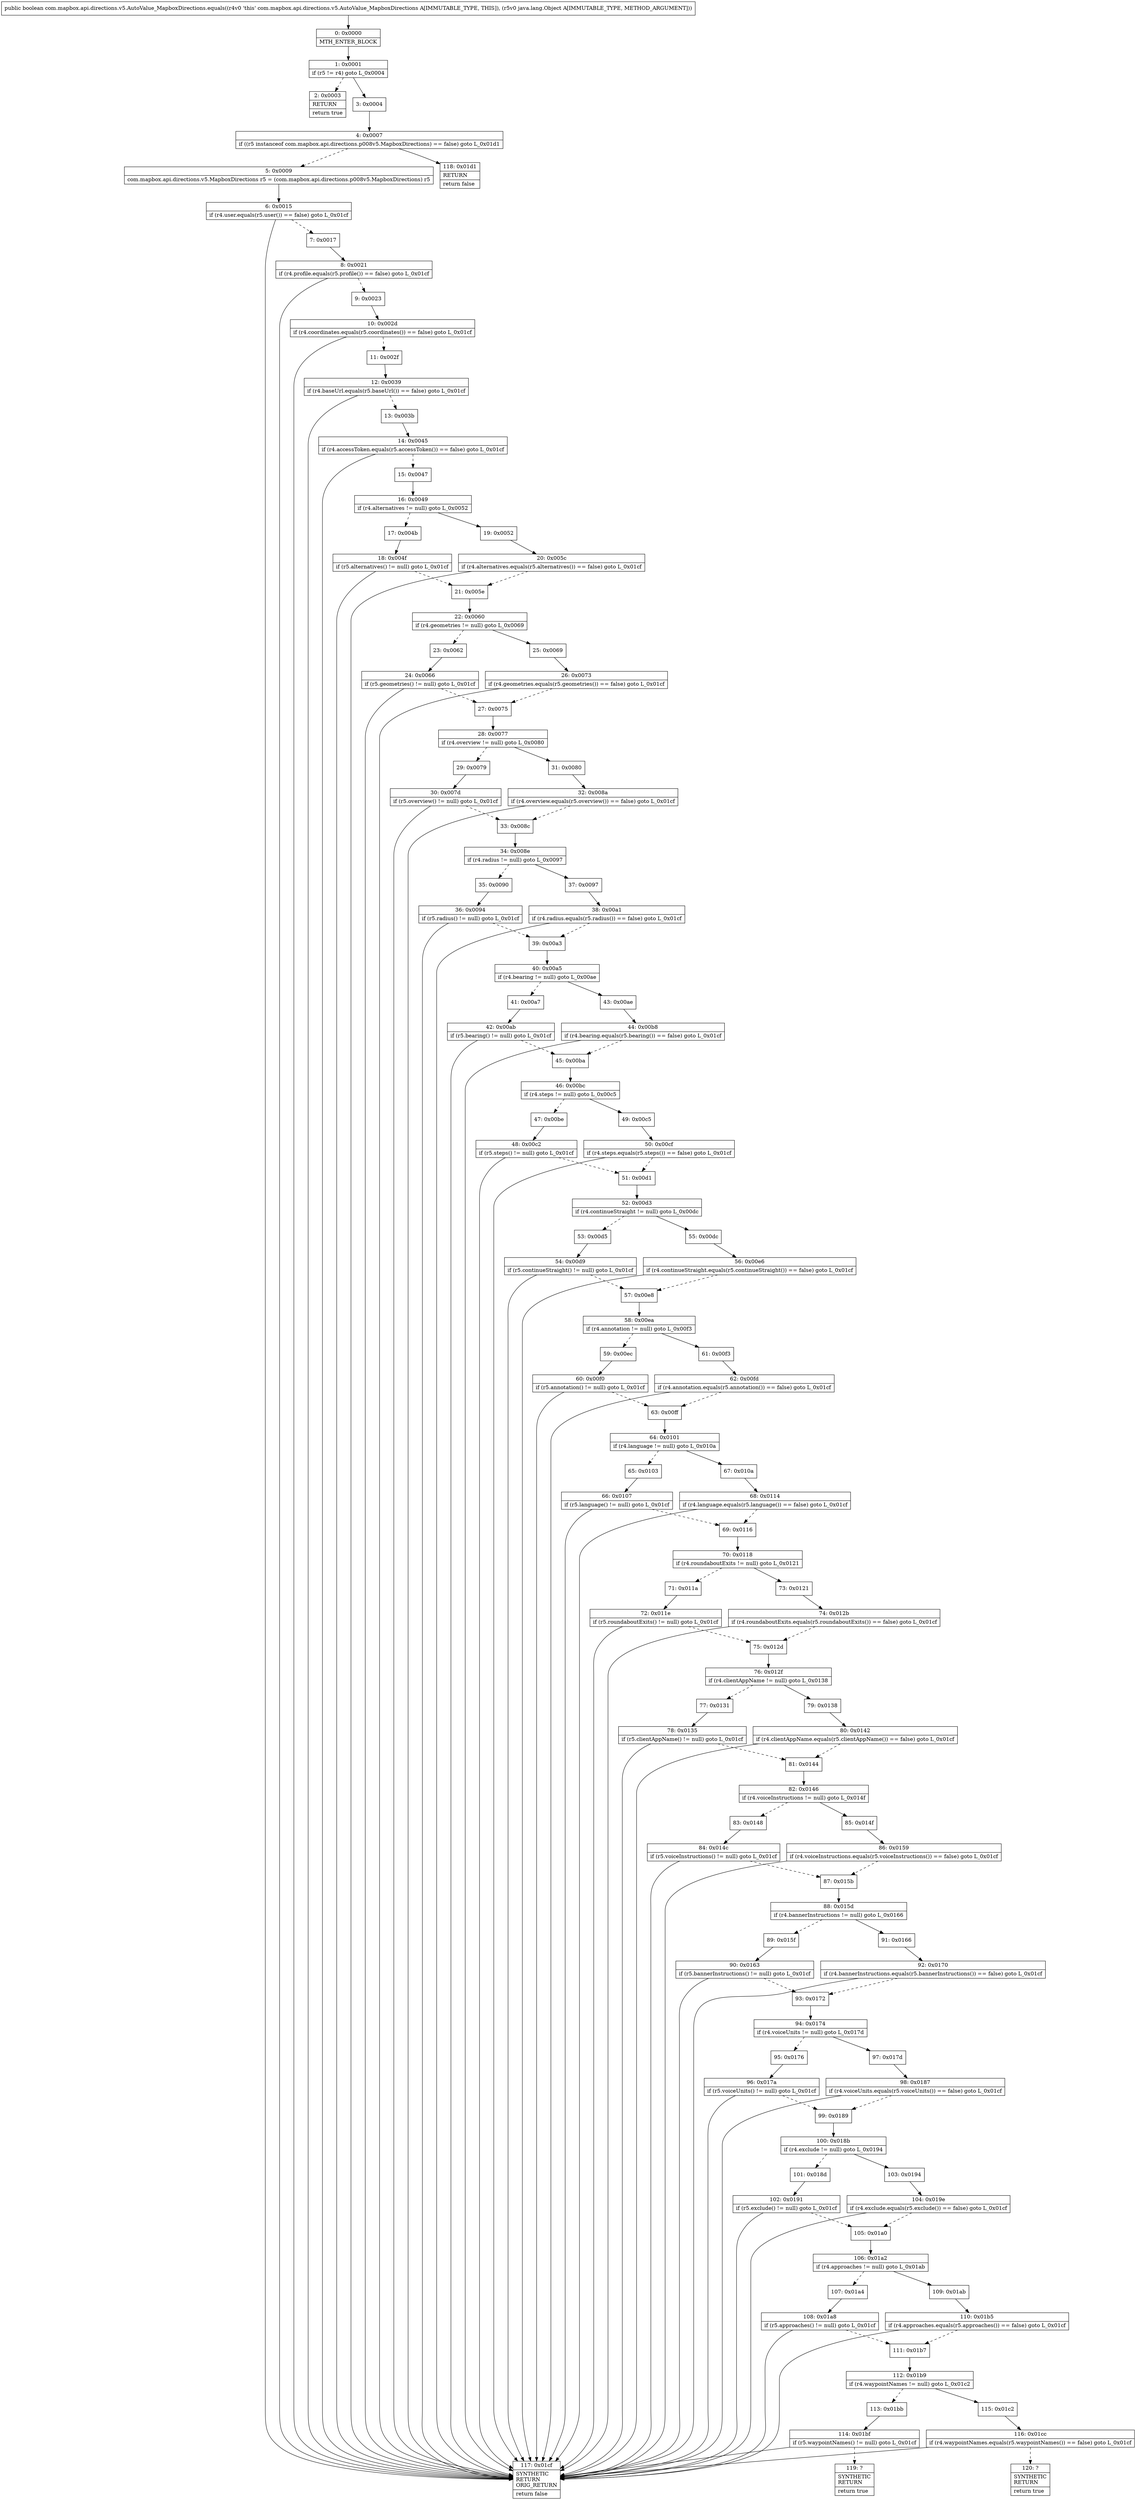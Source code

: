 digraph "CFG forcom.mapbox.api.directions.v5.AutoValue_MapboxDirections.equals(Ljava\/lang\/Object;)Z" {
Node_0 [shape=record,label="{0\:\ 0x0000|MTH_ENTER_BLOCK\l}"];
Node_1 [shape=record,label="{1\:\ 0x0001|if (r5 != r4) goto L_0x0004\l}"];
Node_2 [shape=record,label="{2\:\ 0x0003|RETURN\l|return true\l}"];
Node_3 [shape=record,label="{3\:\ 0x0004}"];
Node_4 [shape=record,label="{4\:\ 0x0007|if ((r5 instanceof com.mapbox.api.directions.p008v5.MapboxDirections) == false) goto L_0x01d1\l}"];
Node_5 [shape=record,label="{5\:\ 0x0009|com.mapbox.api.directions.v5.MapboxDirections r5 = (com.mapbox.api.directions.p008v5.MapboxDirections) r5\l}"];
Node_6 [shape=record,label="{6\:\ 0x0015|if (r4.user.equals(r5.user()) == false) goto L_0x01cf\l}"];
Node_7 [shape=record,label="{7\:\ 0x0017}"];
Node_8 [shape=record,label="{8\:\ 0x0021|if (r4.profile.equals(r5.profile()) == false) goto L_0x01cf\l}"];
Node_9 [shape=record,label="{9\:\ 0x0023}"];
Node_10 [shape=record,label="{10\:\ 0x002d|if (r4.coordinates.equals(r5.coordinates()) == false) goto L_0x01cf\l}"];
Node_11 [shape=record,label="{11\:\ 0x002f}"];
Node_12 [shape=record,label="{12\:\ 0x0039|if (r4.baseUrl.equals(r5.baseUrl()) == false) goto L_0x01cf\l}"];
Node_13 [shape=record,label="{13\:\ 0x003b}"];
Node_14 [shape=record,label="{14\:\ 0x0045|if (r4.accessToken.equals(r5.accessToken()) == false) goto L_0x01cf\l}"];
Node_15 [shape=record,label="{15\:\ 0x0047}"];
Node_16 [shape=record,label="{16\:\ 0x0049|if (r4.alternatives != null) goto L_0x0052\l}"];
Node_17 [shape=record,label="{17\:\ 0x004b}"];
Node_18 [shape=record,label="{18\:\ 0x004f|if (r5.alternatives() != null) goto L_0x01cf\l}"];
Node_19 [shape=record,label="{19\:\ 0x0052}"];
Node_20 [shape=record,label="{20\:\ 0x005c|if (r4.alternatives.equals(r5.alternatives()) == false) goto L_0x01cf\l}"];
Node_21 [shape=record,label="{21\:\ 0x005e}"];
Node_22 [shape=record,label="{22\:\ 0x0060|if (r4.geometries != null) goto L_0x0069\l}"];
Node_23 [shape=record,label="{23\:\ 0x0062}"];
Node_24 [shape=record,label="{24\:\ 0x0066|if (r5.geometries() != null) goto L_0x01cf\l}"];
Node_25 [shape=record,label="{25\:\ 0x0069}"];
Node_26 [shape=record,label="{26\:\ 0x0073|if (r4.geometries.equals(r5.geometries()) == false) goto L_0x01cf\l}"];
Node_27 [shape=record,label="{27\:\ 0x0075}"];
Node_28 [shape=record,label="{28\:\ 0x0077|if (r4.overview != null) goto L_0x0080\l}"];
Node_29 [shape=record,label="{29\:\ 0x0079}"];
Node_30 [shape=record,label="{30\:\ 0x007d|if (r5.overview() != null) goto L_0x01cf\l}"];
Node_31 [shape=record,label="{31\:\ 0x0080}"];
Node_32 [shape=record,label="{32\:\ 0x008a|if (r4.overview.equals(r5.overview()) == false) goto L_0x01cf\l}"];
Node_33 [shape=record,label="{33\:\ 0x008c}"];
Node_34 [shape=record,label="{34\:\ 0x008e|if (r4.radius != null) goto L_0x0097\l}"];
Node_35 [shape=record,label="{35\:\ 0x0090}"];
Node_36 [shape=record,label="{36\:\ 0x0094|if (r5.radius() != null) goto L_0x01cf\l}"];
Node_37 [shape=record,label="{37\:\ 0x0097}"];
Node_38 [shape=record,label="{38\:\ 0x00a1|if (r4.radius.equals(r5.radius()) == false) goto L_0x01cf\l}"];
Node_39 [shape=record,label="{39\:\ 0x00a3}"];
Node_40 [shape=record,label="{40\:\ 0x00a5|if (r4.bearing != null) goto L_0x00ae\l}"];
Node_41 [shape=record,label="{41\:\ 0x00a7}"];
Node_42 [shape=record,label="{42\:\ 0x00ab|if (r5.bearing() != null) goto L_0x01cf\l}"];
Node_43 [shape=record,label="{43\:\ 0x00ae}"];
Node_44 [shape=record,label="{44\:\ 0x00b8|if (r4.bearing.equals(r5.bearing()) == false) goto L_0x01cf\l}"];
Node_45 [shape=record,label="{45\:\ 0x00ba}"];
Node_46 [shape=record,label="{46\:\ 0x00bc|if (r4.steps != null) goto L_0x00c5\l}"];
Node_47 [shape=record,label="{47\:\ 0x00be}"];
Node_48 [shape=record,label="{48\:\ 0x00c2|if (r5.steps() != null) goto L_0x01cf\l}"];
Node_49 [shape=record,label="{49\:\ 0x00c5}"];
Node_50 [shape=record,label="{50\:\ 0x00cf|if (r4.steps.equals(r5.steps()) == false) goto L_0x01cf\l}"];
Node_51 [shape=record,label="{51\:\ 0x00d1}"];
Node_52 [shape=record,label="{52\:\ 0x00d3|if (r4.continueStraight != null) goto L_0x00dc\l}"];
Node_53 [shape=record,label="{53\:\ 0x00d5}"];
Node_54 [shape=record,label="{54\:\ 0x00d9|if (r5.continueStraight() != null) goto L_0x01cf\l}"];
Node_55 [shape=record,label="{55\:\ 0x00dc}"];
Node_56 [shape=record,label="{56\:\ 0x00e6|if (r4.continueStraight.equals(r5.continueStraight()) == false) goto L_0x01cf\l}"];
Node_57 [shape=record,label="{57\:\ 0x00e8}"];
Node_58 [shape=record,label="{58\:\ 0x00ea|if (r4.annotation != null) goto L_0x00f3\l}"];
Node_59 [shape=record,label="{59\:\ 0x00ec}"];
Node_60 [shape=record,label="{60\:\ 0x00f0|if (r5.annotation() != null) goto L_0x01cf\l}"];
Node_61 [shape=record,label="{61\:\ 0x00f3}"];
Node_62 [shape=record,label="{62\:\ 0x00fd|if (r4.annotation.equals(r5.annotation()) == false) goto L_0x01cf\l}"];
Node_63 [shape=record,label="{63\:\ 0x00ff}"];
Node_64 [shape=record,label="{64\:\ 0x0101|if (r4.language != null) goto L_0x010a\l}"];
Node_65 [shape=record,label="{65\:\ 0x0103}"];
Node_66 [shape=record,label="{66\:\ 0x0107|if (r5.language() != null) goto L_0x01cf\l}"];
Node_67 [shape=record,label="{67\:\ 0x010a}"];
Node_68 [shape=record,label="{68\:\ 0x0114|if (r4.language.equals(r5.language()) == false) goto L_0x01cf\l}"];
Node_69 [shape=record,label="{69\:\ 0x0116}"];
Node_70 [shape=record,label="{70\:\ 0x0118|if (r4.roundaboutExits != null) goto L_0x0121\l}"];
Node_71 [shape=record,label="{71\:\ 0x011a}"];
Node_72 [shape=record,label="{72\:\ 0x011e|if (r5.roundaboutExits() != null) goto L_0x01cf\l}"];
Node_73 [shape=record,label="{73\:\ 0x0121}"];
Node_74 [shape=record,label="{74\:\ 0x012b|if (r4.roundaboutExits.equals(r5.roundaboutExits()) == false) goto L_0x01cf\l}"];
Node_75 [shape=record,label="{75\:\ 0x012d}"];
Node_76 [shape=record,label="{76\:\ 0x012f|if (r4.clientAppName != null) goto L_0x0138\l}"];
Node_77 [shape=record,label="{77\:\ 0x0131}"];
Node_78 [shape=record,label="{78\:\ 0x0135|if (r5.clientAppName() != null) goto L_0x01cf\l}"];
Node_79 [shape=record,label="{79\:\ 0x0138}"];
Node_80 [shape=record,label="{80\:\ 0x0142|if (r4.clientAppName.equals(r5.clientAppName()) == false) goto L_0x01cf\l}"];
Node_81 [shape=record,label="{81\:\ 0x0144}"];
Node_82 [shape=record,label="{82\:\ 0x0146|if (r4.voiceInstructions != null) goto L_0x014f\l}"];
Node_83 [shape=record,label="{83\:\ 0x0148}"];
Node_84 [shape=record,label="{84\:\ 0x014c|if (r5.voiceInstructions() != null) goto L_0x01cf\l}"];
Node_85 [shape=record,label="{85\:\ 0x014f}"];
Node_86 [shape=record,label="{86\:\ 0x0159|if (r4.voiceInstructions.equals(r5.voiceInstructions()) == false) goto L_0x01cf\l}"];
Node_87 [shape=record,label="{87\:\ 0x015b}"];
Node_88 [shape=record,label="{88\:\ 0x015d|if (r4.bannerInstructions != null) goto L_0x0166\l}"];
Node_89 [shape=record,label="{89\:\ 0x015f}"];
Node_90 [shape=record,label="{90\:\ 0x0163|if (r5.bannerInstructions() != null) goto L_0x01cf\l}"];
Node_91 [shape=record,label="{91\:\ 0x0166}"];
Node_92 [shape=record,label="{92\:\ 0x0170|if (r4.bannerInstructions.equals(r5.bannerInstructions()) == false) goto L_0x01cf\l}"];
Node_93 [shape=record,label="{93\:\ 0x0172}"];
Node_94 [shape=record,label="{94\:\ 0x0174|if (r4.voiceUnits != null) goto L_0x017d\l}"];
Node_95 [shape=record,label="{95\:\ 0x0176}"];
Node_96 [shape=record,label="{96\:\ 0x017a|if (r5.voiceUnits() != null) goto L_0x01cf\l}"];
Node_97 [shape=record,label="{97\:\ 0x017d}"];
Node_98 [shape=record,label="{98\:\ 0x0187|if (r4.voiceUnits.equals(r5.voiceUnits()) == false) goto L_0x01cf\l}"];
Node_99 [shape=record,label="{99\:\ 0x0189}"];
Node_100 [shape=record,label="{100\:\ 0x018b|if (r4.exclude != null) goto L_0x0194\l}"];
Node_101 [shape=record,label="{101\:\ 0x018d}"];
Node_102 [shape=record,label="{102\:\ 0x0191|if (r5.exclude() != null) goto L_0x01cf\l}"];
Node_103 [shape=record,label="{103\:\ 0x0194}"];
Node_104 [shape=record,label="{104\:\ 0x019e|if (r4.exclude.equals(r5.exclude()) == false) goto L_0x01cf\l}"];
Node_105 [shape=record,label="{105\:\ 0x01a0}"];
Node_106 [shape=record,label="{106\:\ 0x01a2|if (r4.approaches != null) goto L_0x01ab\l}"];
Node_107 [shape=record,label="{107\:\ 0x01a4}"];
Node_108 [shape=record,label="{108\:\ 0x01a8|if (r5.approaches() != null) goto L_0x01cf\l}"];
Node_109 [shape=record,label="{109\:\ 0x01ab}"];
Node_110 [shape=record,label="{110\:\ 0x01b5|if (r4.approaches.equals(r5.approaches()) == false) goto L_0x01cf\l}"];
Node_111 [shape=record,label="{111\:\ 0x01b7}"];
Node_112 [shape=record,label="{112\:\ 0x01b9|if (r4.waypointNames != null) goto L_0x01c2\l}"];
Node_113 [shape=record,label="{113\:\ 0x01bb}"];
Node_114 [shape=record,label="{114\:\ 0x01bf|if (r5.waypointNames() != null) goto L_0x01cf\l}"];
Node_115 [shape=record,label="{115\:\ 0x01c2}"];
Node_116 [shape=record,label="{116\:\ 0x01cc|if (r4.waypointNames.equals(r5.waypointNames()) == false) goto L_0x01cf\l}"];
Node_117 [shape=record,label="{117\:\ 0x01cf|SYNTHETIC\lRETURN\lORIG_RETURN\l|return false\l}"];
Node_118 [shape=record,label="{118\:\ 0x01d1|RETURN\l|return false\l}"];
Node_119 [shape=record,label="{119\:\ ?|SYNTHETIC\lRETURN\l|return true\l}"];
Node_120 [shape=record,label="{120\:\ ?|SYNTHETIC\lRETURN\l|return true\l}"];
MethodNode[shape=record,label="{public boolean com.mapbox.api.directions.v5.AutoValue_MapboxDirections.equals((r4v0 'this' com.mapbox.api.directions.v5.AutoValue_MapboxDirections A[IMMUTABLE_TYPE, THIS]), (r5v0 java.lang.Object A[IMMUTABLE_TYPE, METHOD_ARGUMENT])) }"];
MethodNode -> Node_0;
Node_0 -> Node_1;
Node_1 -> Node_2[style=dashed];
Node_1 -> Node_3;
Node_3 -> Node_4;
Node_4 -> Node_5[style=dashed];
Node_4 -> Node_118;
Node_5 -> Node_6;
Node_6 -> Node_7[style=dashed];
Node_6 -> Node_117;
Node_7 -> Node_8;
Node_8 -> Node_9[style=dashed];
Node_8 -> Node_117;
Node_9 -> Node_10;
Node_10 -> Node_11[style=dashed];
Node_10 -> Node_117;
Node_11 -> Node_12;
Node_12 -> Node_13[style=dashed];
Node_12 -> Node_117;
Node_13 -> Node_14;
Node_14 -> Node_15[style=dashed];
Node_14 -> Node_117;
Node_15 -> Node_16;
Node_16 -> Node_17[style=dashed];
Node_16 -> Node_19;
Node_17 -> Node_18;
Node_18 -> Node_117;
Node_18 -> Node_21[style=dashed];
Node_19 -> Node_20;
Node_20 -> Node_21[style=dashed];
Node_20 -> Node_117;
Node_21 -> Node_22;
Node_22 -> Node_23[style=dashed];
Node_22 -> Node_25;
Node_23 -> Node_24;
Node_24 -> Node_117;
Node_24 -> Node_27[style=dashed];
Node_25 -> Node_26;
Node_26 -> Node_27[style=dashed];
Node_26 -> Node_117;
Node_27 -> Node_28;
Node_28 -> Node_29[style=dashed];
Node_28 -> Node_31;
Node_29 -> Node_30;
Node_30 -> Node_117;
Node_30 -> Node_33[style=dashed];
Node_31 -> Node_32;
Node_32 -> Node_33[style=dashed];
Node_32 -> Node_117;
Node_33 -> Node_34;
Node_34 -> Node_35[style=dashed];
Node_34 -> Node_37;
Node_35 -> Node_36;
Node_36 -> Node_117;
Node_36 -> Node_39[style=dashed];
Node_37 -> Node_38;
Node_38 -> Node_39[style=dashed];
Node_38 -> Node_117;
Node_39 -> Node_40;
Node_40 -> Node_41[style=dashed];
Node_40 -> Node_43;
Node_41 -> Node_42;
Node_42 -> Node_117;
Node_42 -> Node_45[style=dashed];
Node_43 -> Node_44;
Node_44 -> Node_45[style=dashed];
Node_44 -> Node_117;
Node_45 -> Node_46;
Node_46 -> Node_47[style=dashed];
Node_46 -> Node_49;
Node_47 -> Node_48;
Node_48 -> Node_117;
Node_48 -> Node_51[style=dashed];
Node_49 -> Node_50;
Node_50 -> Node_51[style=dashed];
Node_50 -> Node_117;
Node_51 -> Node_52;
Node_52 -> Node_53[style=dashed];
Node_52 -> Node_55;
Node_53 -> Node_54;
Node_54 -> Node_117;
Node_54 -> Node_57[style=dashed];
Node_55 -> Node_56;
Node_56 -> Node_57[style=dashed];
Node_56 -> Node_117;
Node_57 -> Node_58;
Node_58 -> Node_59[style=dashed];
Node_58 -> Node_61;
Node_59 -> Node_60;
Node_60 -> Node_117;
Node_60 -> Node_63[style=dashed];
Node_61 -> Node_62;
Node_62 -> Node_63[style=dashed];
Node_62 -> Node_117;
Node_63 -> Node_64;
Node_64 -> Node_65[style=dashed];
Node_64 -> Node_67;
Node_65 -> Node_66;
Node_66 -> Node_117;
Node_66 -> Node_69[style=dashed];
Node_67 -> Node_68;
Node_68 -> Node_69[style=dashed];
Node_68 -> Node_117;
Node_69 -> Node_70;
Node_70 -> Node_71[style=dashed];
Node_70 -> Node_73;
Node_71 -> Node_72;
Node_72 -> Node_117;
Node_72 -> Node_75[style=dashed];
Node_73 -> Node_74;
Node_74 -> Node_75[style=dashed];
Node_74 -> Node_117;
Node_75 -> Node_76;
Node_76 -> Node_77[style=dashed];
Node_76 -> Node_79;
Node_77 -> Node_78;
Node_78 -> Node_117;
Node_78 -> Node_81[style=dashed];
Node_79 -> Node_80;
Node_80 -> Node_81[style=dashed];
Node_80 -> Node_117;
Node_81 -> Node_82;
Node_82 -> Node_83[style=dashed];
Node_82 -> Node_85;
Node_83 -> Node_84;
Node_84 -> Node_117;
Node_84 -> Node_87[style=dashed];
Node_85 -> Node_86;
Node_86 -> Node_87[style=dashed];
Node_86 -> Node_117;
Node_87 -> Node_88;
Node_88 -> Node_89[style=dashed];
Node_88 -> Node_91;
Node_89 -> Node_90;
Node_90 -> Node_117;
Node_90 -> Node_93[style=dashed];
Node_91 -> Node_92;
Node_92 -> Node_93[style=dashed];
Node_92 -> Node_117;
Node_93 -> Node_94;
Node_94 -> Node_95[style=dashed];
Node_94 -> Node_97;
Node_95 -> Node_96;
Node_96 -> Node_117;
Node_96 -> Node_99[style=dashed];
Node_97 -> Node_98;
Node_98 -> Node_99[style=dashed];
Node_98 -> Node_117;
Node_99 -> Node_100;
Node_100 -> Node_101[style=dashed];
Node_100 -> Node_103;
Node_101 -> Node_102;
Node_102 -> Node_117;
Node_102 -> Node_105[style=dashed];
Node_103 -> Node_104;
Node_104 -> Node_105[style=dashed];
Node_104 -> Node_117;
Node_105 -> Node_106;
Node_106 -> Node_107[style=dashed];
Node_106 -> Node_109;
Node_107 -> Node_108;
Node_108 -> Node_117;
Node_108 -> Node_111[style=dashed];
Node_109 -> Node_110;
Node_110 -> Node_111[style=dashed];
Node_110 -> Node_117;
Node_111 -> Node_112;
Node_112 -> Node_113[style=dashed];
Node_112 -> Node_115;
Node_113 -> Node_114;
Node_114 -> Node_117;
Node_114 -> Node_119[style=dashed];
Node_115 -> Node_116;
Node_116 -> Node_117;
Node_116 -> Node_120[style=dashed];
}

